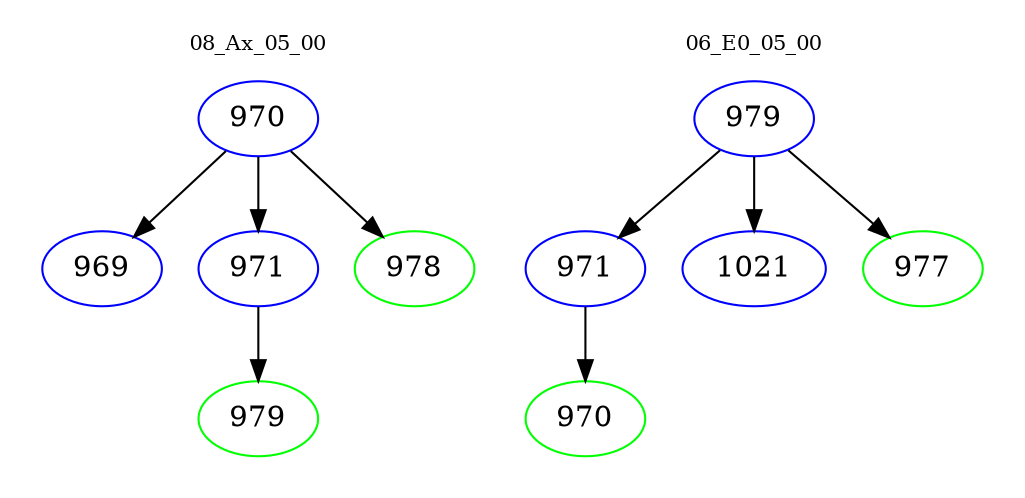 digraph{
subgraph cluster_0 {
color = white
label = "08_Ax_05_00";
fontsize=10;
T0_970 [label="970", color="blue"]
T0_970 -> T0_969 [color="black"]
T0_969 [label="969", color="blue"]
T0_970 -> T0_971 [color="black"]
T0_971 [label="971", color="blue"]
T0_971 -> T0_979 [color="black"]
T0_979 [label="979", color="green"]
T0_970 -> T0_978 [color="black"]
T0_978 [label="978", color="green"]
}
subgraph cluster_1 {
color = white
label = "06_E0_05_00";
fontsize=10;
T1_979 [label="979", color="blue"]
T1_979 -> T1_971 [color="black"]
T1_971 [label="971", color="blue"]
T1_971 -> T1_970 [color="black"]
T1_970 [label="970", color="green"]
T1_979 -> T1_1021 [color="black"]
T1_1021 [label="1021", color="blue"]
T1_979 -> T1_977 [color="black"]
T1_977 [label="977", color="green"]
}
}
